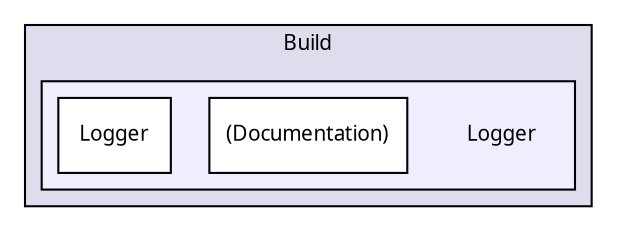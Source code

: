 digraph "Solution/Solution/Alicorn/Build/Logger" {
  compound=true
  node [ fontsize="10", fontname="Verdana"];
  edge [ labelfontsize="10", labelfontname="Verdana"];
  subgraph clusterdir_8474876d6addb29d5cfd67f2cdcf2951 {
    graph [ bgcolor="#ddddee", pencolor="black", label="Build" fontname="Verdana", fontsize="10", URL="dir_8474876d6addb29d5cfd67f2cdcf2951.html"]
  subgraph clusterdir_78c4bafb3df9ca36695e62ecf21eeacf {
    graph [ bgcolor="#eeeeff", pencolor="black", label="" URL="dir_78c4bafb3df9ca36695e62ecf21eeacf.html"];
    dir_78c4bafb3df9ca36695e62ecf21eeacf [shape=plaintext label="Logger"];
    dir_b1ea0560c386aa2e7a54c10122b73257 [shape=box label="(Documentation)" color="black" fillcolor="white" style="filled" URL="dir_b1ea0560c386aa2e7a54c10122b73257.html"];
    dir_805eb3e097f290bdc3b71644c320d38a [shape=box label="Logger" color="black" fillcolor="white" style="filled" URL="dir_805eb3e097f290bdc3b71644c320d38a.html"];
  }
  }
}
